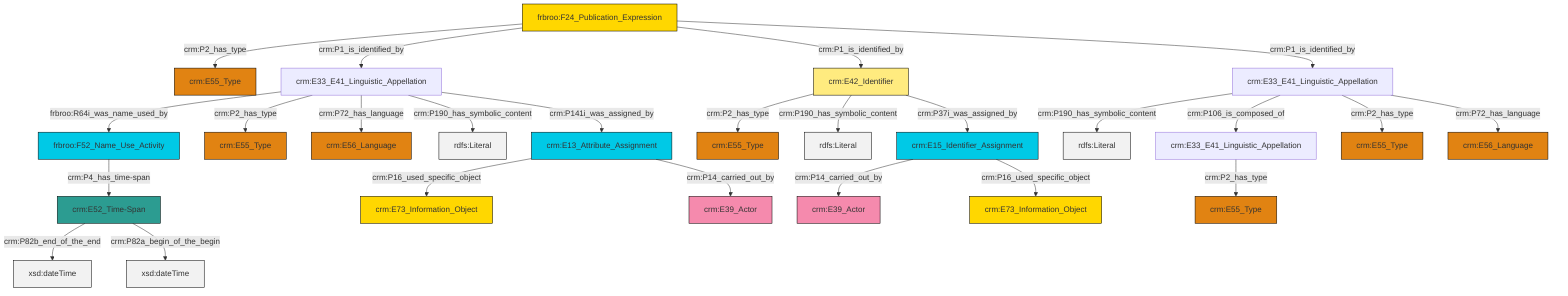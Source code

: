 graph TD
classDef Literal fill:#f2f2f2,stroke:#000000;
classDef CRM_Entity fill:#FFFFFF,stroke:#000000;
classDef Temporal_Entity fill:#00C9E6, stroke:#000000;
classDef Type fill:#E18312, stroke:#000000;
classDef Time-Span fill:#2C9C91, stroke:#000000;
classDef Appellation fill:#FFEB7F, stroke:#000000;
classDef Place fill:#008836, stroke:#000000;
classDef Persistent_Item fill:#B266B2, stroke:#000000;
classDef Conceptual_Object fill:#FFD700, stroke:#000000;
classDef Physical_Thing fill:#D2B48C, stroke:#000000;
classDef Actor fill:#f58aad, stroke:#000000;
classDef PC_Classes fill:#4ce600, stroke:#000000;
classDef Multi fill:#cccccc,stroke:#000000;

0["frbroo:F52_Name_Use_Activity"]:::Temporal_Entity -->|crm:P4_has_time-span| 1["crm:E52_Time-Span"]:::Time-Span
7["crm:E33_E41_Linguistic_Appellation"]:::Default -->|frbroo:R64i_was_name_used_by| 0["frbroo:F52_Name_Use_Activity"]:::Temporal_Entity
7["crm:E33_E41_Linguistic_Appellation"]:::Default -->|crm:P2_has_type| 8["crm:E55_Type"]:::Type
9["frbroo:F24_Publication_Expression"]:::Conceptual_Object -->|crm:P2_has_type| 10["crm:E55_Type"]:::Type
11["crm:E42_Identifier"]:::Appellation -->|crm:P2_has_type| 13["crm:E55_Type"]:::Type
14["crm:E13_Attribute_Assignment"]:::Temporal_Entity -->|crm:P16_used_specific_object| 17["crm:E73_Information_Object"]:::Conceptual_Object
14["crm:E13_Attribute_Assignment"]:::Temporal_Entity -->|crm:P14_carried_out_by| 20["crm:E39_Actor"]:::Actor
23["crm:E15_Identifier_Assignment"]:::Temporal_Entity -->|crm:P14_carried_out_by| 3["crm:E39_Actor"]:::Actor
9["frbroo:F24_Publication_Expression"]:::Conceptual_Object -->|crm:P1_is_identified_by| 7["crm:E33_E41_Linguistic_Appellation"]:::Default
1["crm:E52_Time-Span"]:::Time-Span -->|crm:P82b_end_of_the_end| 24[xsd:dateTime]:::Literal
7["crm:E33_E41_Linguistic_Appellation"]:::Default -->|crm:P72_has_language| 5["crm:E56_Language"]:::Type
31["crm:E33_E41_Linguistic_Appellation"]:::Default -->|crm:P2_has_type| 25["crm:E55_Type"]:::Type
32["crm:E33_E41_Linguistic_Appellation"]:::Default -->|crm:P190_has_symbolic_content| 33[rdfs:Literal]:::Literal
11["crm:E42_Identifier"]:::Appellation -->|crm:P190_has_symbolic_content| 35[rdfs:Literal]:::Literal
32["crm:E33_E41_Linguistic_Appellation"]:::Default -->|crm:P106_is_composed_of| 31["crm:E33_E41_Linguistic_Appellation"]:::Default
1["crm:E52_Time-Span"]:::Time-Span -->|crm:P82a_begin_of_the_begin| 37[xsd:dateTime]:::Literal
32["crm:E33_E41_Linguistic_Appellation"]:::Default -->|crm:P2_has_type| 21["crm:E55_Type"]:::Type
23["crm:E15_Identifier_Assignment"]:::Temporal_Entity -->|crm:P16_used_specific_object| 28["crm:E73_Information_Object"]:::Conceptual_Object
7["crm:E33_E41_Linguistic_Appellation"]:::Default -->|crm:P190_has_symbolic_content| 39[rdfs:Literal]:::Literal
9["frbroo:F24_Publication_Expression"]:::Conceptual_Object -->|crm:P1_is_identified_by| 11["crm:E42_Identifier"]:::Appellation
11["crm:E42_Identifier"]:::Appellation -->|crm:P37i_was_assigned_by| 23["crm:E15_Identifier_Assignment"]:::Temporal_Entity
7["crm:E33_E41_Linguistic_Appellation"]:::Default -->|crm:P141i_was_assigned_by| 14["crm:E13_Attribute_Assignment"]:::Temporal_Entity
9["frbroo:F24_Publication_Expression"]:::Conceptual_Object -->|crm:P1_is_identified_by| 32["crm:E33_E41_Linguistic_Appellation"]:::Default
32["crm:E33_E41_Linguistic_Appellation"]:::Default -->|crm:P72_has_language| 18["crm:E56_Language"]:::Type